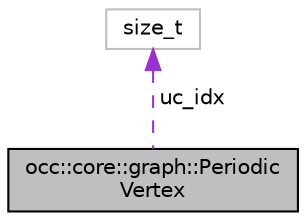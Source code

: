 digraph "occ::core::graph::PeriodicVertex"
{
 // LATEX_PDF_SIZE
  bgcolor="transparent";
  edge [fontname="Helvetica",fontsize="10",labelfontname="Helvetica",labelfontsize="10"];
  node [fontname="Helvetica",fontsize="10",shape=record];
  Node1 [label="occ::core::graph::Periodic\lVertex",height=0.2,width=0.4,color="black", fillcolor="grey75", style="filled", fontcolor="black",tooltip="Class representing and holding data for a graph vertex in 3D periodic boundary conditions."];
  Node2 -> Node1 [dir="back",color="darkorchid3",fontsize="10",style="dashed",label=" uc_idx" ,fontname="Helvetica"];
  Node2 [label="size_t",height=0.2,width=0.4,color="grey75",tooltip=" "];
}
